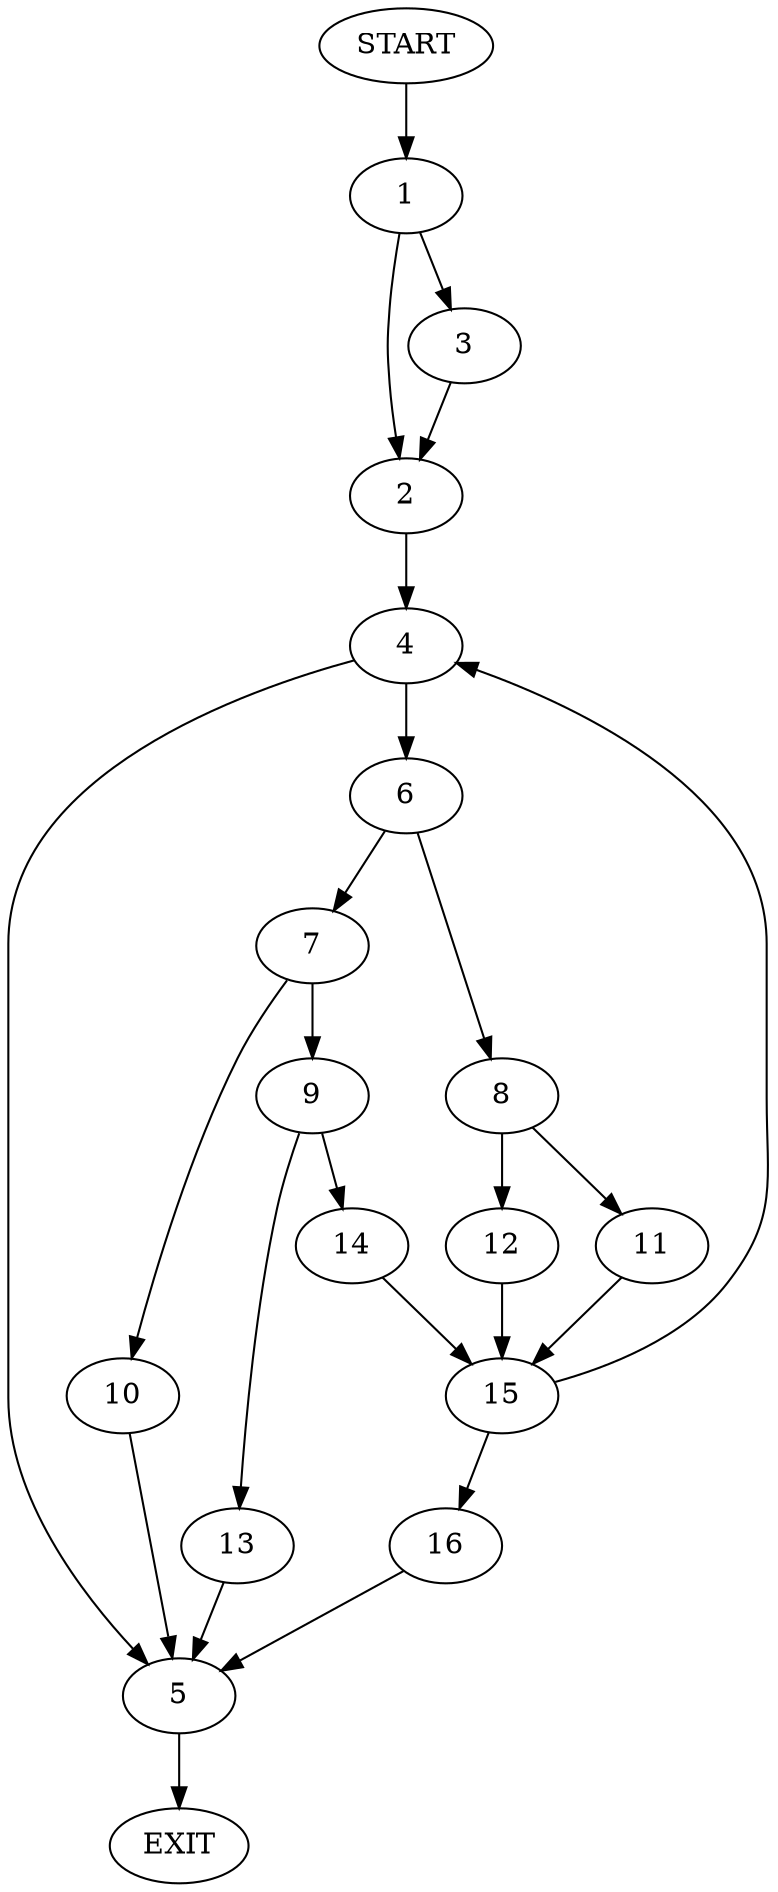 digraph {
0 [label="START"]
17 [label="EXIT"]
0 -> 1
1 -> 2
1 -> 3
2 -> 4
3 -> 2
4 -> 5
4 -> 6
5 -> 17
6 -> 7
6 -> 8
7 -> 9
7 -> 10
8 -> 11
8 -> 12
9 -> 13
9 -> 14
10 -> 5
14 -> 15
13 -> 5
15 -> 16
15 -> 4
12 -> 15
11 -> 15
16 -> 5
}
